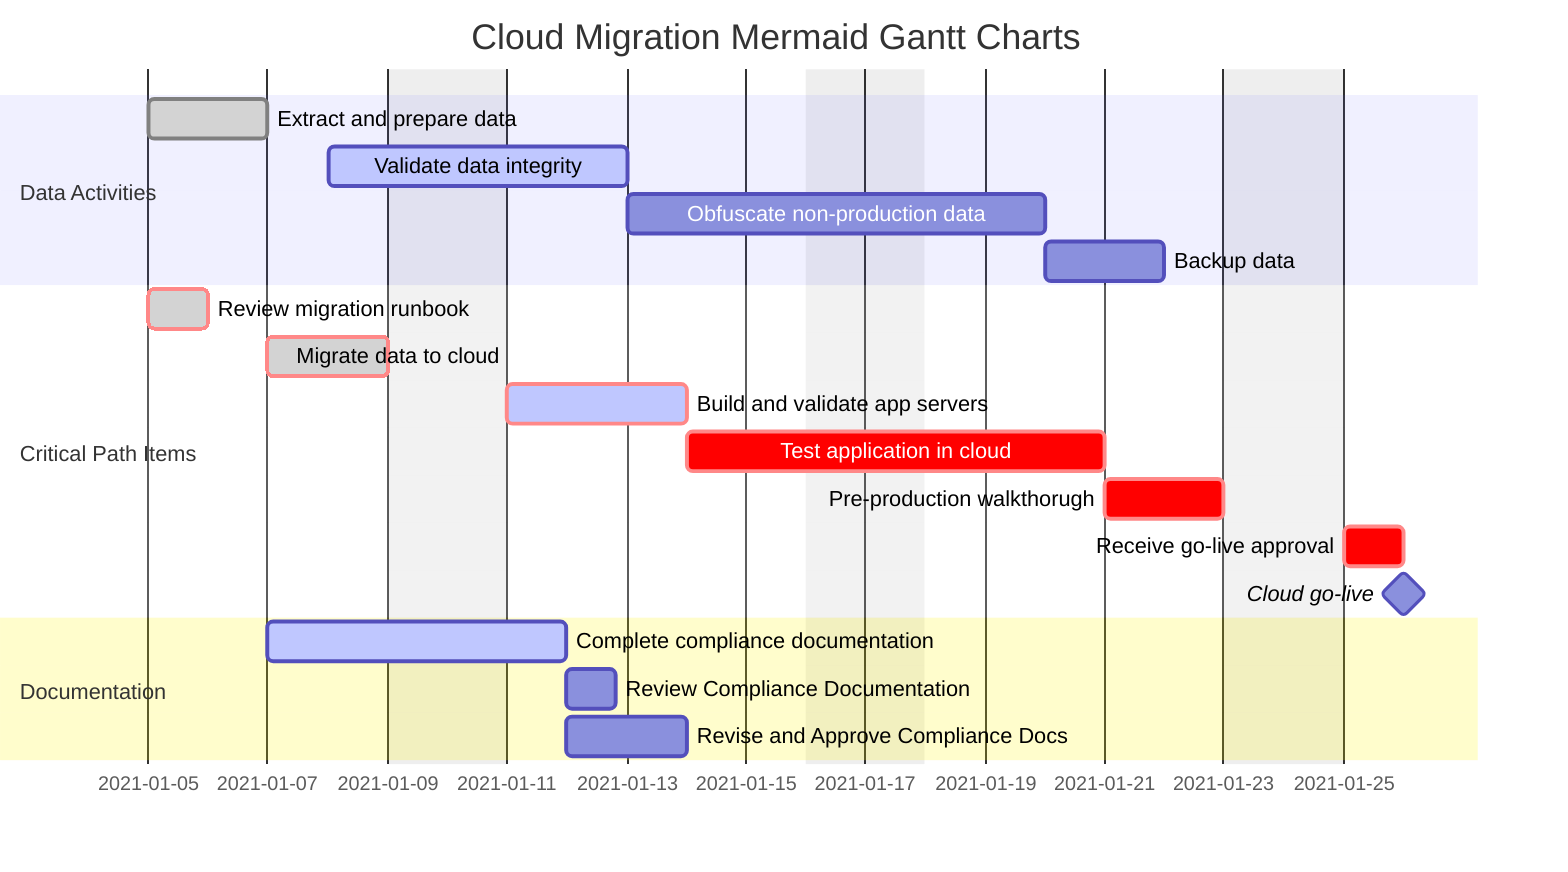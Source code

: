 gantt
    dateFormat  YYYY-MM-DD
    title       Cloud Migration Mermaid Gantt Charts
    excludes    weekends

    section Data Activities
    Extract and prepare data            :done,    des1, 2021-01-05,2021-01-07
    Validate data integrity             :active,  des2, 2021-01-08, 3d
    Obfuscate non-production data       :         des3, after des2, 5d
    Backup data                         :         des4, after des3, 2d

    section Critical Path Items
    Review migration runbook            :crit, done, 2021-01-05,24h
    Migrate data to cloud               :crit, done, after des1, 2d
    Build and validate app servers      :crit, active, 3d
    Test application in cloud           :crit, 5d
    Pre-production walkthorugh          :crit, 2d
    Receive go-live approval            :crit, 1d
    Cloud go-live                       :milestone, 2021-01-26, 0d

    section Documentation
    Complete compliance documentation   :active, a1, after des1, 3d
    Review Compliance Documentation     :after a1  , 20h
    Revise and Approve Compliance Docs  :doc1, after a1  , 48h
